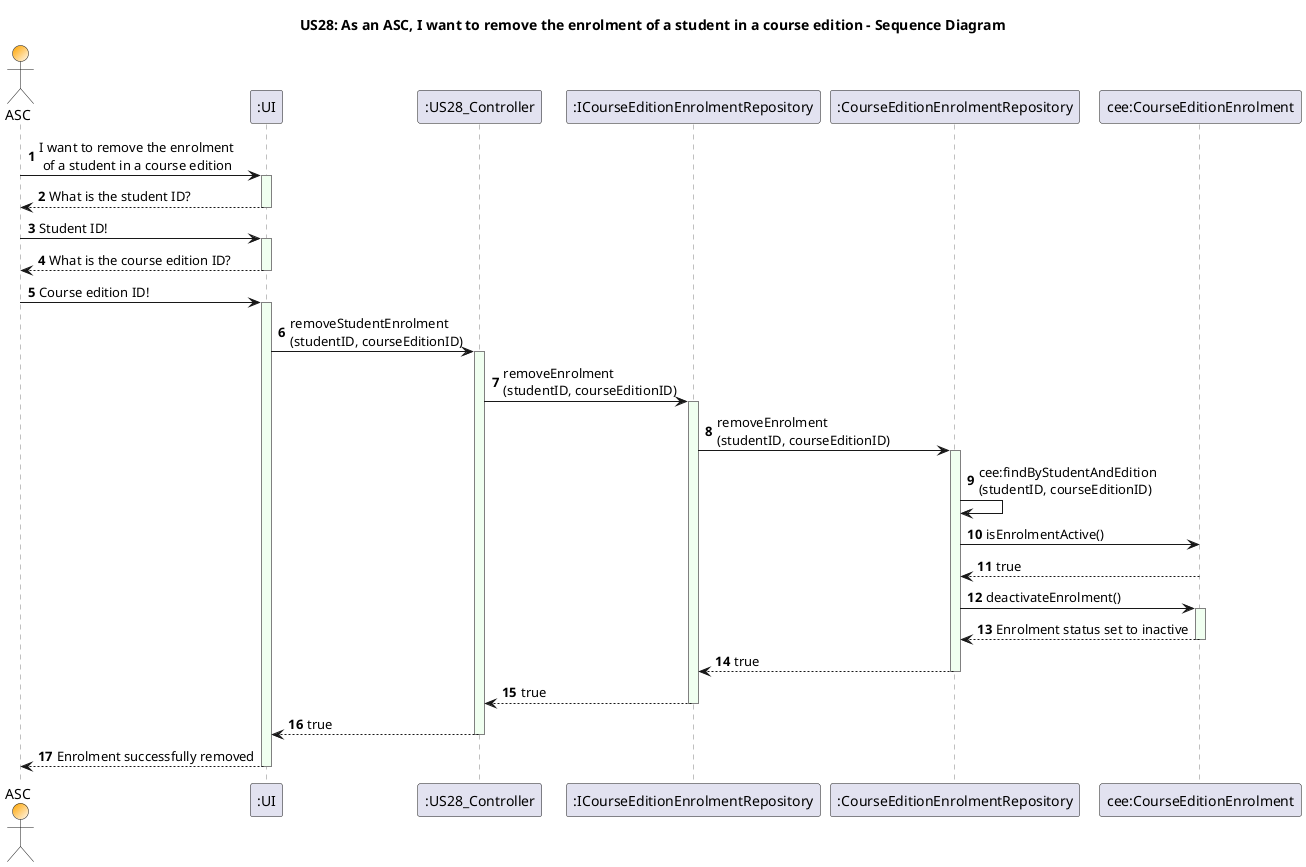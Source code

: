 @startuml
skinparam sequence {
    LifeLineBorderColor Grey
    LifeLineBackgroundColor HoneyDew
}

title US28: As an ASC, I want to remove the enrolment of a student in a course edition - Sequence Diagram

actor ASC #Orange/White
participant ":UI" as UI
participant ":US28_Controller" as Controller
participant ":ICourseEditionEnrolmentRepository" as IRepo
participant ":CourseEditionEnrolmentRepository" as Repository
participant "cee:CourseEditionEnrolment" as Enrolment
autonumber

ASC -> UI : I want to remove the enrolment\n of a student in a course edition
activate UI
UI --> ASC : What is the student ID?
deactivate UI
ASC -> UI : Student ID!
activate UI
UI --> ASC : What is the course edition ID?
deactivate UI
ASC -> UI : Course edition ID!
activate UI

UI -> Controller : removeStudentEnrolment\n(studentID, courseEditionID)
activate Controller

Controller -> IRepo : removeEnrolment\n(studentID, courseEditionID)
activate IRepo

IRepo -> Repository : removeEnrolment\n(studentID, courseEditionID)
activate Repository

Repository -> Repository : cee:findByStudentAndEdition\n(studentID, courseEditionID)

Repository -> Enrolment : isEnrolmentActive()
Enrolment --> Repository : true
deactivate Enrolment

Repository -> Enrolment : deactivateEnrolment()
activate Enrolment
Enrolment --> Repository : Enrolment status set to inactive
deactivate Enrolment

Repository --> IRepo : true
deactivate Repository

IRepo --> Controller : true
deactivate IRepo

Controller --> UI : true
deactivate Controller
UI --> ASC : Enrolment successfully removed
deactivate UI

@enduml
